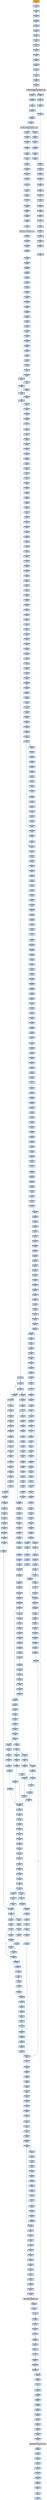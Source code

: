 strict digraph G {
	graph [bgcolor=transparent,
		name=G
	];
	node [color=lightsteelblue,
		fillcolor=lightsteelblue,
		shape=rectangle,
		style=filled
	];
	"0x0049d6cc"	[label="0x0049d6cc
subl"];
	"0x0049d6d2"	[label="0x0049d6d2
leal"];
	"0x0049d6cc" -> "0x0049d6d2"	[color="#000000"];
	"0x0049d80c"	[label="0x0049d80c
ret"];
	"0x0049db98"	[label="0x0049db98
movb"];
	"0x0049d80c" -> "0x0049db98"	[color="#000000"];
	"0x0049db69"	[label="0x0049db69
pushl"];
	"0x0049db6a"	[label="0x0049db6a
movl"];
	"0x0049db69" -> "0x0049db6a"	[color="#000000"];
	"0x0049da82"	[label="0x0049da82
popl"];
	"0x0049da83"	[label="0x0049da83
ret"];
	"0x0049da82" -> "0x0049da83"	[color="#000000"];
	"0x0049d01a"	[label="0x0049d01a
addl"];
	"0x0049d01c"	[label="0x0049d01c
subl"];
	"0x0049d01a" -> "0x0049d01c"	[color="#000000"];
	"0x0049de49"	[label="0x0049de49
movl"];
	"0x0049de4c"	[label="0x0049de4c
movl"];
	"0x0049de49" -> "0x0049de4c"	[color="#000000"];
	"0x0049d108"	[label="0x0049d108
incb"];
	"0x0049d10e"	[label="0x0049d10e
pushl"];
	"0x0049d108" -> "0x0049d10e"	[color="#000000"];
	"0x0049d7f6"	[label="0x0049d7f6
movl"];
	"0x0049d7fb"	[label="0x0049d7fb
subl"];
	"0x0049d7f6" -> "0x0049d7fb"	[color="#000000"];
	"0x0049d7db"	[label="0x0049d7db
movl"];
	"0x0049d7de"	[label="0x0049d7de
movl"];
	"0x0049d7db" -> "0x0049d7de"	[color="#000000"];
	"0x0049de3f"	[label="0x0049de3f
movb"];
	"0x0049de41"	[label="0x0049de41
incl"];
	"0x0049de3f" -> "0x0049de41"	[color="#000000"];
	"0x0049d9fb"	[label="0x0049d9fb
shrl"];
	"0x0049d9fd"	[label="0x0049d9fd
movl"];
	"0x0049d9fb" -> "0x0049d9fd"	[color="#000000"];
	"0x0049deae"	[label="0x0049deae
movb"];
	"0x0049deb2"	[label="0x0049deb2
movl"];
	"0x0049deae" -> "0x0049deb2"	[color="#000000"];
	"0x0049d39a"	[label="0x0049d39a
pushl"];
	"0x0049d39d"	[label="0x0049d39d
pushl"];
	"0x0049d39a" -> "0x0049d39d"	[color="#000000"];
	"0x0049d9c0"	[label="0x0049d9c0
movb"];
	"0x0049d9c2"	[label="0x0049d9c2
incl"];
	"0x0049d9c0" -> "0x0049d9c2"	[color="#000000"];
	"0x0049d966"	[label="0x0049d966
movl"];
	"0x0049d96d"	[label="0x0049d96d
movb"];
	"0x0049d966" -> "0x0049d96d"	[color="#000000"];
	"0x0049d873"	[label="0x0049d873
cmpl"];
	"0x0049d875"	[label="0x0049d875
movl"];
	"0x0049d873" -> "0x0049d875"	[color="#000000"];
	"0x0049d6f0"	[label="0x0049d6f0
call"];
	"0x0049db02"	[label="0x0049db02
movl"];
	"0x0049d6f0" -> "0x0049db02"	[color="#000000"];
	"0x0049db9c"	[label="0x0049db9c
incl"];
	"0x0049db98" -> "0x0049db9c"	[color="#000000"];
	"0x0049deee"	[label="0x0049deee
andl"];
	"0x0049def3"	[label="0x0049def3
shrl"];
	"0x0049deee" -> "0x0049def3"	[color="#000000"];
	"0x0049dccb"	[label="0x0049dccb
jmp"];
	"0x0049dcd4"	[label="0x0049dcd4
movl"];
	"0x0049dccb" -> "0x0049dcd4"	[color="#000000"];
	"0x0049d98f"	[label="0x0049d98f
leal"];
	"0x0049d993"	[label="0x0049d993
incl"];
	"0x0049d98f" -> "0x0049d993"	[color="#000000"];
	"0x0049da96"	[label="0x0049da96
call"];
	"0x0049dcf2"	[label="0x0049dcf2
call"];
	"0x0049da96" -> "0x0049dcf2"	[color="#000000"];
	"0x0049d8ab"	[label="0x0049d8ab
addl"];
	"0x0049d8ad"	[label="0x0049d8ad
cmpl"];
	"0x0049d8ab" -> "0x0049d8ad"	[color="#000000"];
	"0x0049d9db"	[label="0x0049d9db
movl"];
	"0x0049d9de"	[label="0x0049d9de
addl"];
	"0x0049d9db" -> "0x0049d9de"	[color="#000000"];
	"0x0049d022"	[label="0x0049d022
cmpl"];
	"0x0049d029"	[label="0x0049d029
movl"];
	"0x0049d022" -> "0x0049d029"	[color="#000000"];
	"0x0049df03"	[label="0x0049df03
testl"];
	"0x0049df05"	[label="0x0049df05
je"];
	"0x0049df03" -> "0x0049df05"	[color="#000000"];
	"0x0049d974"	[label="0x0049d974
movl"];
	"0x0049d97a"	[label="0x0049d97a
andl"];
	"0x0049d974" -> "0x0049d97a"	[color="#000000"];
	"0x0049d9be"	[label="0x0049d9be
movl"];
	"0x0049d9be" -> "0x0049d9c0"	[color="#000000"];
	"0x0049d970"	[label="0x0049d970
testb"];
	"0x0049d96d" -> "0x0049d970"	[color="#000000"];
	"0x0049d0fb"	[label="0x0049d0fb
pushl"];
	"0x0049d0fc"	[label="0x0049d0fc
call"];
	"0x0049d0fb" -> "0x0049d0fc"	[color="#000000"];
	"0x0049d153"	[label="0x0049d153
popl"];
	"0x0049d154"	[label="0x0049d154
popl"];
	"0x0049d153" -> "0x0049d154"	[color="#000000"];
	"0x0049da19"	[label="0x0049da19
movl"];
	"0x0049da1b"	[label="0x0049da1b
jmp"];
	"0x0049da19" -> "0x0049da1b"	[color="#000000"];
	"0x0049db06"	[label="0x0049db06
movl"];
	"0x0049db08"	[label="0x0049db08
movl"];
	"0x0049db06" -> "0x0049db08"	[color="#000000"];
	"0x0049da47"	[label="0x0049da47
jae"];
	"0x0049da49"	[label="0x0049da49
movl"];
	"0x0049da47" -> "0x0049da49"	[color="#000000",
		label=F];
	"0x0049d872"	[label="0x0049d872
incl"];
	"0x0049d872" -> "0x0049d873"	[color="#000000"];
	"0x0049d1c8"	[label="0x0049d1c8
je"];
	"0x0049d243"	[label="0x0049d243
movl"];
	"0x0049d1c8" -> "0x0049d243"	[color="#000000",
		label=T];
	"0x0049d8fa"	[label="0x0049d8fa
movl"];
	"0x0049d8fe"	[label="0x0049d8fe
movl"];
	"0x0049d8fa" -> "0x0049d8fe"	[color="#000000"];
	"0x0049d9c3"	[label="0x0049d9c3
movb"];
	"0x0049d9c7"	[label="0x0049d9c7
movl"];
	"0x0049d9c3" -> "0x0049d9c7"	[color="#000000"];
	"0x0049dabd"	[label="0x0049dabd
pushl"];
	"0x0049dac2"	[label="0x0049dac2
call"];
	"0x0049dabd" -> "0x0049dac2"	[color="#000000"];
	"0x0049d83f"	[label="0x0049d83f
pushl"];
	"0x0049d840"	[label="0x0049d840
movl"];
	"0x0049d83f" -> "0x0049d840"	[color="#000000"];
	"0x0049d90d"	[label="0x0049d90d
repz"];
	"0x0049d90f"	[label="0x0049d90f
movl"];
	"0x0049d90d" -> "0x0049d90f"	[color="#000000"];
	"0x0049df6c"	[label="0x0049df6c
testb"];
	"0x0049df6e"	[label="0x0049df6e
je"];
	"0x0049df6c" -> "0x0049df6e"	[color="#000000"];
	"0x0049d155"	[label="0x0049d155
jmp"];
	"0x0049d154" -> "0x0049d155"	[color="#000000"];
	"0x0049d8c9"	[label="0x0049d8c9
cmpl"];
	"0x0049d8cc"	[label="0x0049d8cc
movl"];
	"0x0049d8c9" -> "0x0049d8cc"	[color="#000000"];
	"0x0049d093"	[label="0x0049d093
orl"];
	"0x0049d095"	[label="0x0049d095
je"];
	"0x0049d093" -> "0x0049d095"	[color="#000000"];
	"0x0049da36"	[label="0x0049da36
jmp"];
	"0x0049da58"	[label="0x0049da58
movl"];
	"0x0049da36" -> "0x0049da58"	[color="#000000"];
	"0x0049d11f"	[label="0x0049d11f
orl"];
	"0x0049d121"	[label="0x0049d121
je"];
	"0x0049d11f" -> "0x0049d121"	[color="#000000"];
	"0x0049daf1"	[label="0x0049daf1
movl"];
	"0x0049daf7"	[label="0x0049daf7
popl"];
	"0x0049daf1" -> "0x0049daf7"	[color="#000000"];
	"0x0049d7bb"	[label="0x0049d7bb
movb"];
	"0x0049d7bd"	[label="0x0049d7bd
incl"];
	"0x0049d7bb" -> "0x0049d7bd"	[color="#000000"];
	"0x0049def7"	[label="0x0049def7
cmpl"];
	"0x0049defa"	[label="0x0049defa
jae"];
	"0x0049def7" -> "0x0049defa"	[color="#000000"];
	"0x0049d7b1"	[label="0x0049d7b1
jb"];
	"0x0049d7b3"	[label="0x0049d7b3
pushl"];
	"0x0049d7b1" -> "0x0049d7b3"	[color="#000000",
		label=F];
	"0x0049d7e8"	[label="0x0049d7e8
movl"];
	"0x0049d7b1" -> "0x0049d7e8"	[color="#000000",
		label=T];
	"0x0049de95"	[label="0x0049de95
addl"];
	"0x0049de97"	[label="0x0049de97
leal"];
	"0x0049de95" -> "0x0049de97"	[color="#000000"];
	"0x0049d918"	[label="0x0049d918
repz"];
	"0x0049d91a"	[label="0x0049d91a
movl"];
	"0x0049d918" -> "0x0049d91a"	[color="#000000"];
	"0x0049d834"	[label="0x0049d834
subl"];
	"0x0049d83a"	[label="0x0049d83a
pushl"];
	"0x0049d834" -> "0x0049d83a"	[color="#000000"];
	"0x0049de50"	[label="0x0049de50
andl"];
	"0x0049de55"	[label="0x0049de55
addl"];
	"0x0049de50" -> "0x0049de55"	[color="#000000"];
	"0x0049d87e"	[label="0x0049d87e
movl"];
	"0x0049d882"	[label="0x0049d882
movl"];
	"0x0049d87e" -> "0x0049d882"	[color="#000000"];
	"0x0049db12"	[label="0x0049db12
movl"];
	"0x0049db14"	[label="0x0049db14
movl"];
	"0x0049db12" -> "0x0049db14"	[color="#000000"];
	"0x0049d101"	[label="0x0049d101
movb"];
	"0x0049d103"	[label="0x0049d103
cmpb"];
	"0x0049d101" -> "0x0049d103"	[color="#000000"];
	"0x0049da65"	[label="0x0049da65
movl"];
	"0x0049da6a"	[label="0x0049da6a
subl"];
	"0x0049da65" -> "0x0049da6a"	[color="#000000"];
	"0x0049d251"	[label="0x0049d251
je"];
	"0x0049d264"	[label="0x0049d264
movl"];
	"0x0049d251" -> "0x0049d264"	[color="#000000",
		label=T];
	"0x0049d392"	[label="0x0049d392
addl"];
	"0x0049d394"	[label="0x0049d394
pushl"];
	"0x0049d392" -> "0x0049d394"	[color="#000000"];
	"0x0049d17c"	[label="0x0049d17c
pushl"];
	"0x0049d181"	[label="0x0049d181
pushl"];
	"0x0049d17c" -> "0x0049d181"	[color="#000000"];
	"0x0049daa2"	[label="0x0049daa2
popl"];
	"0x0049daa3"	[label="0x0049daa3
movl"];
	"0x0049daa2" -> "0x0049daa3"	[color="#000000"];
	"0x0049ded9"	[label="0x0049ded9
movl"];
	"0x0049dede"	[label="0x0049dede
subl"];
	"0x0049ded9" -> "0x0049dede"	[color="#000000"];
	"0x0049d885"	[label="0x0049d885
movl"];
	"0x0049d888"	[label="0x0049d888
movl"];
	"0x0049d885" -> "0x0049d888"	[color="#000000"];
	"0x0049d26f"	[label="0x0049d26f
addl"];
	"0x0049d271"	[label="0x0049d271
movl"];
	"0x0049d26f" -> "0x0049d271"	[color="#000000"];
	"0x0049dd38"	[label="0x0049dd38
movl"];
	"0x0049dd3a"	[label="0x0049dd3a
incl"];
	"0x0049dd38" -> "0x0049dd3a"	[color="#000000"];
	"0x0049dce8"	[label="0x0049dce8
movb"];
	"0x0049dcea"	[label="0x0049dcea
popl"];
	"0x0049dce8" -> "0x0049dcea"	[color="#000000"];
	"0x0049de58"	[label="0x0049de58
orl"];
	"0x0049de55" -> "0x0049de58"	[color="#000000"];
	"0x0049d0fa"	[label="0x0049d0fa
pushl"];
	"0x0049d0fa" -> "0x0049d0fb"	[color="#000000"];
	"0x0049d9a3"	[label="0x0049d9a3
popl"];
	"0x0049d9a4"	[label="0x0049d9a4
movb"];
	"0x0049d9a3" -> "0x0049d9a4"	[color="#000000"];
	"0x0049d9a6"	[label="0x0049d9a6
popl"];
	"0x0049d9a4" -> "0x0049d9a6"	[color="#000000"];
	"0x0049d169"	[label="0x0049d169
movl"];
	"0x0049d16f"	[label="0x0049d16f
sarl"];
	"0x0049d169" -> "0x0049d16f"	[color="#000000"];
	"0x0049daab"	[label="0x0049daab
shll"];
	"0x0049daad"	[label="0x0049daad
addl"];
	"0x0049daab" -> "0x0049daad"	[color="#000000"];
	"0x0049ded6"	[label="0x0049ded6
movl"];
	"0x0049ded6" -> "0x0049ded9"	[color="#000000"];
	"0x0049db4f"	[label="0x0049db4f
movl"];
	"0x0049db55"	[label="0x0049db55
repz"];
	"0x0049db4f" -> "0x0049db55"	[color="#000000"];
	"0x0049da5a"	[label="0x0049da5a
movl"];
	"0x0049da58" -> "0x0049da5a"	[color="#000000"];
	"0x0049dcbb"	[label="0x0049dcbb
cmpb"];
	"0x0049dcc3"	[label="0x0049dcc3
jne"];
	"0x0049dcbb" -> "0x0049dcc3"	[color="#000000"];
	"0x0049db1e"	[label="0x0049db1e
movl"];
	"0x0049db24"	[label="0x0049db24
movl"];
	"0x0049db1e" -> "0x0049db24"	[color="#000000"];
	"0x0049dabc"	[label="0x0049dabc
pushl"];
	"0x0049dabc" -> "0x0049dabd"	[color="#000000"];
	"0x0049d112"	[label="0x0049d112
movl"];
	"0x0049d114"	[label="0x0049d114
subl"];
	"0x0049d112" -> "0x0049d114"	[color="#000000"];
	"0x0049de3c"	[label="0x0049de3c
shll"];
	"0x0049de3c" -> "0x0049de3f"	[color="#000000"];
	"0x0049d059"	[label="0x0049d059
jne"];
	"0x0049d05b"	[label="0x0049d05b
cmpb"];
	"0x0049d059" -> "0x0049d05b"	[color="#000000",
		label=F];
	"0x0049d907"	[label="0x0049d907
movw"];
	"0x0049d90a"	[label="0x0049d90a
shrl"];
	"0x0049d907" -> "0x0049d90a"	[color="#000000"];
	"0x0049d9b8"	[label="0x0049d9b8
cmpl"];
	"0x0049d9bc"	[label="0x0049d9bc
jb"];
	"0x0049d9b8" -> "0x0049d9bc"	[color="#000000"];
	"0x0049de65"	[label="0x0049de65
jae"];
	"0x0049de67"	[label="0x0049de67
movl"];
	"0x0049de65" -> "0x0049de67"	[color="#000000",
		label=F];
	"0x0049d9e1"	[label="0x0049d9e1
movl"];
	"0x0049d9e4"	[label="0x0049d9e4
movl"];
	"0x0049d9e1" -> "0x0049d9e4"	[color="#000000"];
	"0x0049d10f"	[label="0x0049d10f
pushl"];
	"0x0049d110"	[label="0x0049d110
pushl"];
	"0x0049d10f" -> "0x0049d110"	[color="#000000"];
	"0x0049da31"	[label="0x0049da31
movl"];
	"0x0049da31" -> "0x0049da36"	[color="#000000"];
	"0x0049dca5"	[label="0x0049dca5
jne"];
	"0x0049dcb2"	[label="0x0049dcb2
movb"];
	"0x0049dca5" -> "0x0049dcb2"	[color="#000000",
		label=T];
	"0x0049d9f4"	[label="0x0049d9f4
movl"];
	"0x0049d9f9"	[label="0x0049d9f9
subl"];
	"0x0049d9f4" -> "0x0049d9f9"	[color="#000000"];
	"0x0049df07"	[label="0x0049df07
movl"];
	"0x0049df05" -> "0x0049df07"	[color="#000000",
		label=F];
	"0x0049df37"	[label="0x0049df37
movl"];
	"0x0049df05" -> "0x0049df37"	[color="#000000",
		label=T];
	"0x0049d0a7"	[label="0x0049d0a7
cmpl"];
	"0x0049d0aa"	[label="0x0049d0aa
je"];
	"0x0049d0a7" -> "0x0049d0aa"	[color="#000000"];
	"0x0049d9ec"	[label="0x0049d9ec
jae"];
	"0x0049d9ee"	[label="0x0049d9ee
movl"];
	"0x0049d9ec" -> "0x0049d9ee"	[color="#000000",
		label=F];
	"0x0049defc"	[label="0x0049defc
movl"];
	"0x0049defc" -> "0x0049df03"	[color="#000000"];
	"0x0049da62"	[label="0x0049da62
movl"];
	"0x0049da62" -> "0x0049da65"	[color="#000000"];
	"0x0049defa" -> "0x0049defc"	[color="#000000",
		label=F];
	"0x0049df16"	[label="0x0049df16
movl"];
	"0x0049defa" -> "0x0049df16"	[color="#000000",
		label=T];
	"0x0049d7d9"	[label="0x0049d7d9
addl"];
	"0x0049d7d9" -> "0x0049d7db"	[color="#000000"];
	"0x0049db2a"	[label="0x0049db2a
movl"];
	"0x0049db30"	[label="0x0049db30
xorl"];
	"0x0049db2a" -> "0x0049db30"	[color="#000000"];
	"0x0049da87"	[label="0x0049da87
movl"];
	"0x0049da89"	[label="0x0049da89
xorl"];
	"0x0049da87" -> "0x0049da89"	[color="#000000"];
	"0x0049d055"	[label="0x0049d055
stosl"];
	"0x0049d056"	[label="0x0049d056
movb"];
	"0x0049d055" -> "0x0049d056"	[color="#000000"];
	"0x0049d823"	[label="0x0049d823
leal"];
	"0x0049d826"	[label="0x0049d826
movl"];
	"0x0049d823" -> "0x0049d826"	[color="#000000"];
	"0x0049db37"	[label="0x0049db37
movl"];
	"0x0049db3d"	[label="0x0049db3d
movl"];
	"0x0049db37" -> "0x0049db3d"	[color="#000000"];
	"0x0049d99d"	[label="0x0049d99d
cmpl"];
	"0x0049d99f"	[label="0x0049d99f
jb"];
	"0x0049d99d" -> "0x0049d99f"	[color="#000000"];
	"0x0049db49"	[label="0x0049db49
movl"];
	"0x0049db49" -> "0x0049db4f"	[color="#000000"];
	"0x0049dbac"	[label="0x0049dbac
pushl"];
	"0x0049dbad"	[label="0x0049dbad
movl"];
	"0x0049dbac" -> "0x0049dbad"	[color="#000000"];
	"0x0049d6d6"	[label="0x0049d6d6
pushl"];
	"0x0049d6d7"	[label="0x0049d6d7
call"];
	"0x0049d6d6" -> "0x0049d6d7"	[color="#000000"];
	"0x0049d926"	[label="0x0049d926
addl"];
	"0x0049d929"	[label="0x0049d929
incl"];
	"0x0049d926" -> "0x0049d929"	[color="#000000"];
	"0x0049dccd"	[label="0x0049dccd
movb"];
	"0x0049dccd" -> "0x0049dcd4"	[color="#000000"];
	"0x0049d7be"	[label="0x0049d7be
movb"];
	"0x0049d7c2"	[label="0x0049d7c2
movl"];
	"0x0049d7be" -> "0x0049d7c2"	[color="#000000"];
	"0x0049db0d"	[label="0x0049db0d
movl"];
	"0x0049db0f"	[label="0x0049db0f
leal"];
	"0x0049db0d" -> "0x0049db0f"	[color="#000000"];
	"0x0049d17b"	[label="0x0049d17b
popl"];
	"0x0049d17b" -> "0x0049d17c"	[color="#000000"];
	"0x0049d726"	[label="0x0049d726
movl"];
	"0x0049d729"	[label="0x0049d729
addl"];
	"0x0049d726" -> "0x0049d729"	[color="#000000"];
	"0x0049de88"	[label="0x0049de88
shrl"];
	"0x0049de8a"	[label="0x0049de8a
leal"];
	"0x0049de88" -> "0x0049de8a"	[color="#000000"];
	"0x0049d877"	[label="0x0049d877
jb"];
	"0x0049d875" -> "0x0049d877"	[color="#000000"];
	"0x0049db63"	[label="0x0049db63
subl"];
	"0x0049db63" -> "0x0049db69"	[color="#000000"];
	"0x0049de18"	[label="0x0049de18
movb"];
	"0x0049de1f"	[label="0x0049de1f
popl"];
	"0x0049de18" -> "0x0049de1f"	[color="#000000"];
	"0x0049da2f"	[label="0x0049da2f
jae"];
	"0x0049da2f" -> "0x0049da31"	[color="#000000",
		label=F];
	"0x0049da38"	[label="0x0049da38
cmpl"];
	"0x0049da2f" -> "0x0049da38"	[color="#000000",
		label=T];
	"0x0049d83b"	[label="0x0049d83b
pushl"];
	"0x0049d83a" -> "0x0049d83b"	[color="#000000"];
	"0x0049df5b"	[label="0x0049df5b
addl"];
	"0x0049df5d"	[label="0x0049df5d
movl"];
	"0x0049df5b" -> "0x0049df5d"	[color="#000000"];
	"0x0049da85"	[label="0x0049da85
pushl"];
	"0x0049da86"	[label="0x0049da86
pushl"];
	"0x0049da85" -> "0x0049da86"	[color="#000000"];
	"0x0049df63"	[label="0x0049df63
jmp"];
	"0x0049df70"	[label="0x0049df70
cmpl"];
	"0x0049df63" -> "0x0049df70"	[color="#000000"];
	"0x0049d855"	[label="0x0049d855
movl"];
	"0x0049d85c"	[label="0x0049d85c
cmpl"];
	"0x0049d855" -> "0x0049d85c"	[color="#000000"];
	"0x0049dafe"	[label="0x0049dafe
popl"];
	"0x0049daff"	[label="0x0049daff
ret"];
	"0x0049dafe" -> "0x0049daff"	[color="#000000"];
	"0x0049d7d6"	[label="0x0049d7d6
movl"];
	"0x0049d7d6" -> "0x0049d7d9"	[color="#000000"];
	"0x0049d84d"	[label="0x0049d84d
leal"];
	"0x0049d851"	[label="0x0049d851
xorl"];
	"0x0049d84d" -> "0x0049d851"	[color="#000000"];
	"0x0049d0be"	[label="0x0049d0be
call"];
	VIRTUALALLOC_KERNEL32_DLL	[color=lightgrey,
		fillcolor=lightgrey,
		label="VIRTUALALLOC_KERNEL32_DLL
VIRTUALALLOC-KERNEL32-DLL"];
	"0x0049d0be" -> VIRTUALALLOC_KERNEL32_DLL	[color="#000000"];
	"0x0049deab"	[label="0x0049deab
movb"];
	"0x0049dead"	[label="0x0049dead
incl"];
	"0x0049deab" -> "0x0049dead"	[color="#000000"];
	"0x0049d853"	[label="0x0049d853
repz"];
	"0x0049d851" -> "0x0049d853"	[color="#000000"];
	"0x0049d249"	[label="0x0049d249
movl"];
	"0x0049d243" -> "0x0049d249"	[color="#000000"];
	"0x0049df4b"	[label="0x0049df4b
incl"];
	"0x0049df4c"	[label="0x0049df4c
movb"];
	"0x0049df4b" -> "0x0049df4c"	[color="#000000"];
	"0x0049df0d"	[label="0x0049df0d
movl"];
	"0x0049df07" -> "0x0049df0d"	[color="#000000"];
	"0x0049df39"	[label="0x0049df39
movl"];
	"0x0049df37" -> "0x0049df39"	[color="#000000"];
	"0x0049d862"	[label="0x0049d862
jbe"];
	"0x0049d864"	[label="0x0049d864
xorl"];
	"0x0049d862" -> "0x0049d864"	[color="#000000",
		label=F];
	"0x0049d7f2"	[label="0x0049d7f2
subl"];
	"0x0049d7f4"	[label="0x0049d7f4
shrl"];
	"0x0049d7f2" -> "0x0049d7f4"	[color="#000000"];
	"0x0049df55"	[label="0x0049df55
jb"];
	"0x0049df57"	[label="0x0049df57
movl"];
	"0x0049df55" -> "0x0049df57"	[color="#000000",
		label=F];
	"0x0049db02" -> "0x0049db06"	[color="#000000"];
	"0x0049df86"	[label="0x0049df86
addl"];
	"0x0049df89"	[label="0x0049df89
ret"];
	"0x0049df86" -> "0x0049df89"	[color="#000000"];
	"0x0049d03b"	[label="0x0049d03b
pushl"];
	"0x0049d03c"	[label="0x0049d03c
call"];
	"0x0049d03b" -> "0x0049d03c"	[color="#000000"];
	"0x0049df83"	[label="0x0049df83
movb"];
	"0x0049df85"	[label="0x0049df85
popl"];
	"0x0049df83" -> "0x0049df85"	[color="#000000"];
	"0x0049da75"	[label="0x0049da75
addl"];
	"0x0049da77"	[label="0x0049da77
movl"];
	"0x0049da75" -> "0x0049da77"	[color="#000000"];
	"0x0049d2aa"	[label="0x0049d2aa
testl"];
	"0x0049d2ac"	[label="0x0049d2ac
jne"];
	"0x0049d2aa" -> "0x0049d2ac"	[color="#000000"];
	"0x0049d972"	[label="0x0049d972
je"];
	"0x0049d970" -> "0x0049d972"	[color="#000000"];
	"0x0049de36"	[label="0x0049de36
movl"];
	"0x0049de39"	[label="0x0049de39
movl"];
	"0x0049de36" -> "0x0049de39"	[color="#000000"];
	"0x0049ded3"	[label="0x0049ded3
movl"];
	"0x0049ded3" -> "0x0049ded6"	[color="#000000"];
	"0x0049da4e"	[label="0x0049da4e
jmp"];
	"0x0049da49" -> "0x0049da4e"	[color="#000000"];
	"0x0049de9a"	[label="0x0049de9a
jmp"];
	"0x0049de97" -> "0x0049de9a"	[color="#000000"];
	"0x0049dea2"	[label="0x0049dea2
movl"];
	"0x0049dea5"	[label="0x0049dea5
movl"];
	"0x0049dea2" -> "0x0049dea5"	[color="#000000"];
	"0x0049d7b4"	[label="0x0049d7b4
movl"];
	"0x0049d7b3" -> "0x0049d7b4"	[color="#000000"];
	"0x0049de34"	[label="0x0049de34
jb"];
	"0x0049de34" -> "0x0049de36"	[color="#000000",
		label=F];
	"0x0049de34" -> "0x0049de67"	[color="#000000",
		label=T];
	"0x0049d1c6"	[label="0x0049d1c6
subl"];
	"0x0049d1c6" -> "0x0049d1c8"	[color="#000000"];
	"0x0049d01c" -> "0x0049d022"	[color="#000000"];
	"0x0049df4e"	[label="0x0049df4e
movb"];
	"0x0049df51"	[label="0x0049df51
movl"];
	"0x0049df4e" -> "0x0049df51"	[color="#000000"];
	"0x0049db74"	[label="0x0049db74
movl"];
	"0x0049db76"	[label="0x0049db76
call"];
	"0x0049db74" -> "0x0049db76"	[color="#000000"];
	"0x0049d7c4"	[label="0x0049d7c4
movl"];
	"0x0049d7c7"	[label="0x0049d7c7
movl"];
	"0x0049d7c4" -> "0x0049d7c7"	[color="#000000"];
	"0x0049d0b0"	[label="0x0049d0b0
pushl"];
	"0x0049d0b2"	[label="0x0049d0b2
pushl"];
	"0x0049d0b0" -> "0x0049d0b2"	[color="#000000"];
	"0x0049deb5"	[label="0x0049deb5
movl"];
	"0x0049deb2" -> "0x0049deb5"	[color="#000000"];
	"0x0049d24f"	[label="0x0049d24f
orl"];
	"0x0049d24f" -> "0x0049d251"	[color="#000000"];
	"0x0049d062"	[label="0x0049d062
jmp"];
	"0x0049d08d"	[label="0x0049d08d
movl"];
	"0x0049d062" -> "0x0049d08d"	[color="#000000"];
	"0x0049dece"	[label="0x0049dece
movl"];
	"0x0049ded1"	[label="0x0049ded1
jae"];
	"0x0049dece" -> "0x0049ded1"	[color="#000000"];
	"0x0049d035"	[label="0x0049d035
leal"];
	"0x0049d035" -> "0x0049d03b"	[color="#000000"];
	"0x0049d163"	[label="0x0049d163
addl"];
	"0x0049d163" -> "0x0049d169"	[color="#000000"];
	"0x0049da5d"	[label="0x0049da5d
addl"];
	"0x0049da5a" -> "0x0049da5d"	[color="#000000"];
	"0x0049de22"	[label="0x0049de22
movl"];
	"0x0049de24"	[label="0x0049de24
je"];
	"0x0049de22" -> "0x0049de24"	[color="#000000"];
	"0x0049d276"	[label="0x0049d276
je"];
	"0x0049d389"	[label="0x0049d389
movl"];
	"0x0049d276" -> "0x0049d389"	[color="#000000",
		label=T];
	"0x0049dee0"	[label="0x0049dee0
addl"];
	"0x0049dede" -> "0x0049dee0"	[color="#000000"];
	"0x0049d7a4"	[label="0x0049d7a4
pushl"];
	"0x0049db76" -> "0x0049d7a4"	[color="#000000"];
	"0x0049d8d3"	[label="0x0049d8d3
jl"];
	"0x0049d8d5"	[label="0x0049d8d5
movl"];
	"0x0049d8d3" -> "0x0049d8d5"	[color="#000000",
		label=F];
	"0x0049d922"	[label="0x0049d922
movl"];
	"0x0049d8d3" -> "0x0049d922"	[color="#000000",
		label=T];
	"0x0049db6c"	[label="0x0049db6c
pushl"];
	"0x0049db6a" -> "0x0049db6c"	[color="#000000"];
	"0x0049d9c2" -> "0x0049d9c3"	[color="#000000"];
	"0x0049d6eb"	[label="0x0049d6eb
pushl"];
	"0x0049d6ec"	[label="0x0049d6ec
leal"];
	"0x0049d6eb" -> "0x0049d6ec"	[color="#000000"];
	"0x0049da2c"	[label="0x0049da2c
cmpl"];
	"0x0049da2c" -> "0x0049da2f"	[color="#000000"];
	"0x0049d2f0"	[label="0x0049d2f0
popl"];
	"0x0049d2f1"	[label="0x0049d2f1
jne"];
	"0x0049d2f0" -> "0x0049d2f1"	[color="#000000"];
	"0x0049d2b1"	[label="0x0049d2b1
addl"];
	"0x0049d2b3"	[label="0x0049d2b3
addl"];
	"0x0049d2b1" -> "0x0049d2b3"	[color="#000000"];
	"0x0049d298"	[label="0x0049d298
movl"];
	"0x0049d2a2"	[label="0x0049d2a2
movl"];
	"0x0049d298" -> "0x0049d2a2"	[color="#000000"];
	"0x0049d117"	[label="0x0049d117
movl"];
	"0x0049d11d"	[label="0x0049d11d
xorl"];
	"0x0049d117" -> "0x0049d11d"	[color="#000000"];
	"0x0049d2b9"	[label="0x0049d2b9
movl"];
	"0x0049d2b3" -> "0x0049d2b9"	[color="#000000"];
	"0x0049db0f" -> "0x0049db12"	[color="#000000"];
	"0x0049d9b3"	[label="0x0049d9b3
movl"];
	"0x0049d9b5"	[label="0x0049d9b5
pushl"];
	"0x0049d9b3" -> "0x0049d9b5"	[color="#000000"];
	"0x0049d71a"	[label="0x0049d71a
jne"];
	"0x0049d71a" -> "0x0049d726"	[color="#000000",
		label=T];
	"0x0049dd32"	[label="0x0049dd32
jae"];
	"0x0049dd34"	[label="0x0049dd34
movl"];
	"0x0049dd32" -> "0x0049dd34"	[color="#000000",
		label=F];
	"0x0049da6f"	[label="0x0049da6f
shrl"];
	"0x0049da71"	[label="0x0049da71
movl"];
	"0x0049da6f" -> "0x0049da71"	[color="#000000"];
	"0x0049d7ae"	[label="0x0049d7ae
cmpl"];
	"0x0049d7ae" -> "0x0049d7b1"	[color="#000000"];
	"0x0049d1ae"	[label="0x0049d1ae
orl"];
	"0x0049d1b0"	[label="0x0049d1b0
je"];
	"0x0049d1ae" -> "0x0049d1b0"	[color="#000000"];
	"0x0049dbc7"	[label="0x0049dbc7
call"];
	"0x0049d9b0"	[label="0x0049d9b0
pushl"];
	"0x0049dbc7" -> "0x0049d9b0"	[color="#000000"];
	"0x0049d9b2"	[label="0x0049d9b2
pushl"];
	"0x0049d9b2" -> "0x0049d9b3"	[color="#000000"];
	"0x0049d008"	[label="0x0049d008
jmp"];
	"0x0049d00e"	[label="0x0049d00e
call"];
	"0x0049d008" -> "0x0049d00e"	[color="#000000"];
	"0x0049d962"	[label="0x0049d962
testl"];
	"0x0049d964"	[label="0x0049d964
jbe"];
	"0x0049d962" -> "0x0049d964"	[color="#000000"];
	"0x0049d0e2"	[label="0x0049d0e2
movl"];
	"0x0049d0e8"	[label="0x0049d0e8
pushl"];
	"0x0049d0e2" -> "0x0049d0e8"	[color="#000000"];
	"0x0049de78"	[label="0x0049de78
movl"];
	"0x0049de7d"	[label="0x0049de7d
movl"];
	"0x0049de78" -> "0x0049de7d"	[color="#000000"];
	"0x0049d00a"	[label="0x0049d00a
popl"];
	"0x0049d00b"	[label="0x0049d00b
incl"];
	"0x0049d00a" -> "0x0049d00b"	[color="#000000"];
	"0x0049d9e6"	[label="0x0049d9e6
movl"];
	"0x0049d9e4" -> "0x0049d9e6"	[color="#000000"];
	"0x0049d85e"	[label="0x0049d85e
movl"];
	"0x0049d85c" -> "0x0049d85e"	[color="#000000"];
	"0x0049d05d"	[label="0x0049d05d
jne"];
	"0x0049d05b" -> "0x0049d05d"	[color="#000000"];
	"0x0049de6a"	[label="0x0049de6a
movl"];
	"0x0049de67" -> "0x0049de6a"	[color="#000000"];
	"0x0049d866"	[label="0x0049d866
movb"];
	"0x0049d869"	[label="0x0049d869
movl"];
	"0x0049d866" -> "0x0049d869"	[color="#000000"];
	"0x0049dbc5"	[label="0x0049dbc5
movl"];
	"0x0049dbc5" -> "0x0049dbc7"	[color="#000000"];
	"0x0049dcf1"	[label="0x0049dcf1
ret"];
	"0x0049dcf1" -> "0x0049df6c"	[color="#000000"];
	"0x0049d804"	[label="0x0049d804
addl"];
	"0x0049d806"	[label="0x0049d806
popl"];
	"0x0049d804" -> "0x0049d806"	[color="#000000"];
	"0x0049d83c"	[label="0x0049d83c
pushl"];
	"0x0049d83b" -> "0x0049d83c"	[color="#000000"];
	"0x0049d91e"	[label="0x0049d91e
movl"];
	"0x0049d91e" -> "0x0049d922"	[color="#000000"];
	"0x0049dcde"	[label="0x0049dcde
movl"];
	"0x0049dce3"	[label="0x0049dce3
repz"];
	"0x0049dcde" -> "0x0049dce3"	[color="#000000"];
	"0x0049d37b"	[label="0x0049d37b
addl"];
	"0x0049d37e"	[label="0x0049d37e
movl"];
	"0x0049d37b" -> "0x0049d37e"	[color="#000000"];
	"0x0049dead" -> "0x0049deae"	[color="#000000"];
	"0x0049de29"	[label="0x0049de29
jb"];
	"0x0049de2b"	[label="0x0049de2b
movl"];
	"0x0049de29" -> "0x0049de2b"	[color="#000000",
		label=F];
	"0x0049de9c"	[label="0x0049de9c
cmpl"];
	"0x0049de29" -> "0x0049de9c"	[color="#000000",
		label=T];
	"0x0049d2a8"	[label="0x0049d2a8
movl"];
	"0x0049d2a2" -> "0x0049d2a8"	[color="#000000"];
	"0x0049d2ac" -> "0x0049d2b1"	[color="#000000",
		label=T];
	"0x0049d39e"	[label="0x0049d39e
call"];
	"0x0049d39d" -> "0x0049d39e"	[color="#000000"];
	"0x0049d807"	[label="0x0049d807
movl"];
	"0x0049d80a"	[label="0x0049d80a
popl"];
	"0x0049d807" -> "0x0049d80a"	[color="#000000"];
	"0x0049de80"	[label="0x0049de80
subl"];
	"0x0049de82"	[label="0x0049de82
andl"];
	"0x0049de80" -> "0x0049de82"	[color="#000000"];
	"0x0049da95"	[label="0x0049da95
pushl"];
	"0x0049da95" -> "0x0049da96"	[color="#000000"];
	"0x0049de90"	[label="0x0049de90
call"];
	"0x0049de90" -> "0x0049d9b0"	[color="#000000"];
	"0x0049db9d"	[label="0x0049db9d
cmpl"];
	"0x0049dba0"	[label="0x0049dba0
jb"];
	"0x0049db9d" -> "0x0049dba0"	[color="#000000"];
	"0x0049d111"	[label="0x0049d111
pushl"];
	"0x0049d111" -> "0x0049d112"	[color="#000000"];
	"0x0049d8b3"	[label="0x0049d8b3
movl"];
	"0x0049d8ad" -> "0x0049d8b3"	[color="#000000"];
	"0x0049d1ba"	[label="0x0049d1ba
movl"];
	"0x0049d1c0"	[label="0x0049d1c0
movl"];
	"0x0049d1ba" -> "0x0049d1c0"	[color="#000000"];
	"0x0049d106"	[label="0x0049d106
jne"];
	"0x0049d103" -> "0x0049d106"	[color="#000000"];
	"0x0049df74"	[label="0x0049df74
jb"];
	"0x0049df7a"	[label="0x0049df7a
movl"];
	"0x0049df74" -> "0x0049df7a"	[color="#000000",
		label=F];
	"0x0049d9b1"	[label="0x0049d9b1
pushl"];
	"0x0049d9b1" -> "0x0049d9b2"	[color="#000000"];
	GETMODULEHANDLEA_KERNEL32_DLL	[color=lightgrey,
		fillcolor=lightgrey,
		label="GETMODULEHANDLEA_KERNEL32_DLL
GETMODULEHANDLEA-KERNEL32-DLL"];
	"0x0049d03c" -> GETMODULEHANDLEA_KERNEL32_DLL	[color="#000000"];
	"0x0049d8e6"	[label="0x0049d8e6
shrl"];
	"0x0049d8e9"	[label="0x0049d8e9
movl"];
	"0x0049d8e6" -> "0x0049d8e9"	[color="#000000"];
	"0x0049d40d"	[label="0x0049d40d
orl"];
	"0x0049d40f"	[label="0x0049d40f
movl"];
	"0x0049d40d" -> "0x0049d40f"	[color="#000000"];
	"0x0049d9a7"	[label="0x0049d9a7
addl"];
	"0x0049d9ad"	[label="0x0049d9ad
ret"];
	"0x0049d9a7" -> "0x0049d9ad"	[color="#000000"];
	"0x0049d0eb"	[label="0x0049d0eb
addl"];
	"0x0049d0f1"	[label="0x0049d0f1
pushl"];
	"0x0049d0eb" -> "0x0049d0f1"	[color="#000000"];
	"0x0049d8f0"	[label="0x0049d8f0
subl"];
	"0x0049d8f2"	[label="0x0049d8f2
addl"];
	"0x0049d8f0" -> "0x0049d8f2"	[color="#000000"];
	"0x0049d7b9"	[label="0x0049d7b9
movl"];
	"0x0049d7b9" -> "0x0049d7bb"	[color="#000000"];
	"0x0049d8f8"	[label="0x0049d8f8
movb"];
	"0x0049d8f8" -> "0x0049d8fa"	[color="#000000"];
	"0x0049d988"	[label="0x0049d988
movb"];
	"0x0049d98b"	[label="0x0049d98b
movl"];
	"0x0049d988" -> "0x0049d98b"	[color="#000000"];
	"0x0049db6e"	[label="0x0049db6e
leal"];
	"0x0049db71"	[label="0x0049db71
pushl"];
	"0x0049db6e" -> "0x0049db71"	[color="#000000"];
	"0x0049db72"	[label="0x0049db72
pushl"];
	"0x0049db72" -> "0x0049db74"	[color="#000000"];
	"0x0049d911"	[label="0x0049d911
movl"];
	"0x0049d915"	[label="0x0049d915
andl"];
	"0x0049d911" -> "0x0049d915"	[color="#000000"];
	"0x0049da16"	[label="0x0049da16
movb"];
	"0x0049da16" -> "0x0049da19"	[color="#000000"];
	"0x0049d8a9"	[label="0x0049d8a9
shll"];
	"0x0049d8a9" -> "0x0049d8ab"	[color="#000000"];
	"0x0049da8d"	[label="0x0049da8d
leal"];
	"0x0049da93"	[label="0x0049da93
movl"];
	"0x0049da8d" -> "0x0049da93"	[color="#000000"];
	"0x0049d04a"	[label="0x0049d04a
leal"];
	"0x0049d04d"	[label="0x0049d04d
pushl"];
	"0x0049d04a" -> "0x0049d04d"	[color="#000000"];
	"0x0049da05"	[label="0x0049da05
cmpl"];
	"0x0049da07"	[label="0x0049da07
jae"];
	"0x0049da05" -> "0x0049da07"	[color="#000000"];
	"0x0049dea8"	[label="0x0049dea8
shll"];
	"0x0049dea5" -> "0x0049dea8"	[color="#000000"];
	"0x0049de76"	[label="0x0049de76
shrl"];
	"0x0049de76" -> "0x0049de78"	[color="#000000"];
	"0x0049d174"	[label="0x0049d174
movl"];
	"0x0049d176"	[label="0x0049d176
andl"];
	"0x0049d174" -> "0x0049d176"	[color="#000000"];
	"0x0049d8eb"	[label="0x0049d8eb
andl"];
	"0x0049d8e9" -> "0x0049d8eb"	[color="#000000"];
	"0x0049df45"	[label="0x0049df45
jae"];
	"0x0049df47"	[label="0x0049df47
movl"];
	"0x0049df45" -> "0x0049df47"	[color="#000000",
		label=F];
	"0x0049deb8"	[label="0x0049deb8
movl"];
	"0x0049debc"	[label="0x0049debc
andl"];
	"0x0049deb8" -> "0x0049debc"	[color="#000000"];
	"0x0049de2e"	[label="0x0049de2e
leal"];
	"0x0049de2b" -> "0x0049de2e"	[color="#000000"];
	"0x0049de4c" -> "0x0049de50"	[color="#000000"];
	"0x0049d9d3"	[label="0x0049d9d3
andl"];
	"0x0049d9d9"	[label="0x0049d9d9
orl"];
	"0x0049d9d3" -> "0x0049d9d9"	[color="#000000"];
	"0x0049d287"	[label="0x0049d287
testl"];
	"0x0049d289"	[label="0x0049d289
jne"];
	"0x0049d287" -> "0x0049d289"	[color="#000000"];
	"0x0049d2be"	[label="0x0049d2be
addl"];
	"0x0049d2c0"	[label="0x0049d2c0
addl"];
	"0x0049d2be" -> "0x0049d2c0"	[color="#000000"];
	"0x0049d02f"	[label="0x0049d02f
jne"];
	"0x0049d02f" -> "0x0049d035"	[color="#000000",
		label=F];
	"0x0049de82" -> "0x0049de88"	[color="#000000"];
	"0x0049de6d"	[label="0x0049de6d
movl"];
	"0x0049de6a" -> "0x0049de6d"	[color="#000000"];
	"0x0049dbc3"	[label="0x0049dbc3
xorl"];
	"0x0049dbc3" -> "0x0049dbc5"	[color="#000000"];
	"0x0049da3d"	[label="0x0049da3d
movl"];
	"0x0049da42"	[label="0x0049da42
jmp"];
	"0x0049da3d" -> "0x0049da42"	[color="#000000"];
	"0x0049dee4"	[label="0x0049dee4
movl"];
	"0x0049dee9"	[label="0x0049dee9
movl"];
	"0x0049dee4" -> "0x0049dee9"	[color="#000000"];
	"0x0049df2b"	[label="0x0049df2b
movl"];
	"0x0049df31"	[label="0x0049df31
movl"];
	"0x0049df2b" -> "0x0049df31"	[color="#000000"];
	"0x0049dd36"	[label="0x0049dd36
movb"];
	"0x0049dd34" -> "0x0049dd36"	[color="#000000"];
	"0x0049db24" -> "0x0049db2a"	[color="#000000"];
	"0x0049db43"	[label="0x0049db43
movl"];
	"0x0049db43" -> "0x0049db49"	[color="#000000"];
	"0x0049d0b7"	[label="0x0049d0b7
pushl"];
	"0x0049d0b2" -> "0x0049d0b7"	[color="#000000"];
	"0x0049d384"	[label="0x0049d384
jmp"];
	"0x0049d384" -> "0x0049d271"	[color="#000000"];
	"0x0049dcda"	[label="0x0049dcda
leal"];
	"0x0049dcd4" -> "0x0049dcda"	[color="#000000"];
	"0x0049d00c"	[label="0x0049d00c
pushl"];
	"0x0049d00d"	[label="0x0049d00d
ret"];
	"0x0049d00c" -> "0x0049d00d"	[color="#000000"];
	"0x0049da11"	[label="0x0049da11
shrl"];
	"0x0049da14"	[label="0x0049da14
xorl"];
	"0x0049da11" -> "0x0049da14"	[color="#000000"];
	"0x0049d7eb"	[label="0x0049d7eb
movl"];
	"0x0049d7e8" -> "0x0049d7eb"	[color="#000000"];
	"0x0049dd3b"	[label="0x0049dd3b
incl"];
	"0x0049dd3c"	[label="0x0049dd3c
movl"];
	"0x0049dd3b" -> "0x0049dd3c"	[color="#000000"];
	"0x0049d7a7"	[label="0x0049d7a7
pushl"];
	"0x0049d7a8"	[label="0x0049d7a8
movl"];
	"0x0049d7a7" -> "0x0049d7a8"	[color="#000000"];
	"0x0049db3d" -> "0x0049db43"	[color="#000000"];
	"0x0049d058"	[label="0x0049d058
scasb"];
	"0x0049d058" -> "0x0049d059"	[color="#000000"];
	"0x0049da5f"	[label="0x0049da5f
movl"];
	"0x0049da5d" -> "0x0049da5f"	[color="#000000"];
	"0x0049d86d"	[label="0x0049d86d
leal"];
	"0x0049d869" -> "0x0049d86d"	[color="#000000"];
	"0x0049d2c6"	[label="0x0049d2c6
testl"];
	"0x0049d2c0" -> "0x0049d2c6"	[color="#000000"];
	"0x0049d40c"	[label="0x0049d40c
popl"];
	"0x0049d40c" -> "0x0049d40d"	[color="#000000"];
	"0x0049d05f"	[label="0x0049d05f
leal"];
	"0x0049d05d" -> "0x0049d05f"	[color="#000000",
		label=F];
	"0x0049d72f"	[label="0x0049d72f
ret"];
	"0x0049d729" -> "0x0049d72f"	[color="#000000"];
	"0x0049da93" -> "0x0049da95"	[color="#000000"];
	"0x0049dce5"	[label="0x0049dce5
popl"];
	"0x0049dce6"	[label="0x0049dce6
popl"];
	"0x0049dce5" -> "0x0049dce6"	[color="#000000"];
	"0x0049dcff"	[label="0x0049dcff
ret"];
	"0x0049dcff" -> "0x0049de18"	[color="#000000"];
	"0x0049da9b"	[label="0x0049da9b
movb"];
	"0x0049dcff" -> "0x0049da9b"	[color="#000000"];
	"0x0049dba2"	[label="0x0049dba2
leal"];
	"0x0049dba8"	[label="0x0049dba8
leal"];
	"0x0049dba2" -> "0x0049dba8"	[color="#000000"];
	"0x0049da0f"	[label="0x0049da0f
movl"];
	"0x0049da0f" -> "0x0049da11"	[color="#000000"];
	"0x0049d85e" -> "0x0049d862"	[color="#000000"];
	"0x0049d8c7"	[label="0x0049d8c7
addl"];
	"0x0049d8c7" -> "0x0049d8c9"	[color="#000000"];
	"0x0049df80"	[label="0x0049df80
popl"];
	"0x0049df81"	[label="0x0049df81
popl"];
	"0x0049df80" -> "0x0049df81"	[color="#000000"];
	"0x0049d879"	[label="0x0049d879
movl"];
	"0x0049d877" -> "0x0049d879"	[color="#000000",
		label=F];
	"0x0049d183"	[label="0x0049d183
pushl"];
	"0x0049d189"	[label="0x0049d189
call"];
	"0x0049d183" -> "0x0049d189"	[color="#000000"];
	"0x0049d72f" -> "0x0049d101"	[color="#000000"];
	"0x0049df31" -> "0x0049df37"	[color="#000000"];
	"0x0049db0c"	[label="0x0049db0c
pushl"];
	"0x0049db08" -> "0x0049db0c"	[color="#000000"];
	"0x0049d95a"	[label="0x0049d95a
movl"];
	"0x0049d960"	[label="0x0049d960
xorl"];
	"0x0049d95a" -> "0x0049d960"	[color="#000000"];
	"0x0049d90f" -> "0x0049d911"	[color="#000000"];
	"0x0049df3d"	[label="0x0049df3d
incl"];
	"0x0049df3e"	[label="0x0049df3e
leal"];
	"0x0049df3d" -> "0x0049df3e"	[color="#000000"];
	"0x0049d817"	[label="0x0049d817
movl"];
	"0x0049d81d"	[label="0x0049d81d
movl"];
	"0x0049d817" -> "0x0049d81d"	[color="#000000"];
	"0x0049df82"	[label="0x0049df82
popl"];
	"0x0049df81" -> "0x0049df82"	[color="#000000"];
	"0x0049dab3"	[label="0x0049dab3
jb"];
	"0x0049dab5"	[label="0x0049dab5
movl"];
	"0x0049dab3" -> "0x0049dab5"	[color="#000000",
		label=F];
	"0x0049d964" -> "0x0049d966"	[color="#000000",
		label=F];
	"0x0049d6c8"	[label="0x0049d6c8
movl"];
	"0x0049d6c8" -> "0x0049d6cc"	[color="#000000"];
	"0x0049d0bc"	[label="0x0049d0bc
pushl"];
	"0x0049d0bc" -> "0x0049d0be"	[color="#000000"];
	"0x0049da09"	[label="0x0049da09
movl"];
	"0x0049da09" -> "0x0049da0f"	[color="#000000"];
	"0x0049d396"	[label="0x0049d396
pushl"];
	"0x0049d397"	[label="0x0049d397
pushl"];
	"0x0049d396" -> "0x0049d397"	[color="#000000"];
	"0x0049d813"	[label="0x0049d813
movl"];
	"0x0049d813" -> "0x0049d817"	[color="#000000"];
	"0x0049d8eb" -> "0x0049d8f0"	[color="#000000"];
	"0x0049d274"	[label="0x0049d274
testl"];
	"0x0049d271" -> "0x0049d274"	[color="#000000"];
	"0x0049d943"	[label="0x0049d943
cmpl"];
	"0x0049d949"	[label="0x0049d949
je"];
	"0x0049d943" -> "0x0049d949"	[color="#000000"];
	"0x0049de26"	[label="0x0049de26
cmpl"];
	"0x0049de26" -> "0x0049de29"	[color="#000000"];
	"0x0049d81d" -> "0x0049d823"	[color="#000000"];
	"0x0049d99c"	[label="0x0049d99c
incl"];
	"0x0049d99c" -> "0x0049d99d"	[color="#000000"];
	"0x0049d015"	[label="0x0049d015
movl"];
	"0x0049d015" -> "0x0049d01a"	[color="#000000"];
	"0x0049dce7"	[label="0x0049dce7
popl"];
	"0x0049dce6" -> "0x0049dce7"	[color="#000000"];
	"0x0049dbb4"	[label="0x0049dbb4
testb"];
	"0x0049dbb6"	[label="0x0049dbb6
jne"];
	"0x0049dbb4" -> "0x0049dbb6"	[color="#000000"];
	"0x0049d292"	[label="0x0049d292
movl"];
	"0x0049d289" -> "0x0049d292"	[color="#000000",
		label=T];
	"0x0049d8d8"	[label="0x0049d8d8
movl"];
	"0x0049d8d5" -> "0x0049d8d8"	[color="#000000"];
	"0x0049d029" -> "0x0049d02f"	[color="#000000"];
	"0x0049d935"	[label="0x0049d935
movl"];
	"0x0049d939"	[label="0x0049d939
movl"];
	"0x0049d935" -> "0x0049d939"	[color="#000000"];
	"0x0049daaf"	[label="0x0049daaf
incl"];
	"0x0049daad" -> "0x0049daaf"	[color="#000000"];
	"0x0049d00d" -> "0x0049d008"	[color="#000000"];
	"0x0049df61"	[label="0x0049df61
movl"];
	"0x0049df5d" -> "0x0049df61"	[color="#000000"];
	"0x0049d7fd"	[label="0x0049d7fd
andl"];
	"0x0049d7fb" -> "0x0049d7fd"	[color="#000000"];
	"0x0049d425"	[label="0x0049d425
ret"];
	"0x0049d151"	[label="0x0049d151
popl"];
	"0x0049d152"	[label="0x0049d152
popl"];
	"0x0049d151" -> "0x0049d152"	[color="#000000"];
	"0x0049df82" -> "0x0049df83"	[color="#000000"];
	VIRTUALPROTECT_KERNEL32_DLL	[color=lightgrey,
		fillcolor=lightgrey,
		label="VIRTUALPROTECT_KERNEL32_DLL
VIRTUALPROTECT-KERNEL32-DLL"];
	"0x0049d3ff"	[label="0x0049d3ff
popl"];
	VIRTUALPROTECT_KERNEL32_DLL -> "0x0049d3ff"	[color="#000000"];
	"0x0049d7cb"	[label="0x0049d7cb
shll"];
	"0x0049d7c7" -> "0x0049d7cb"	[color="#000000"];
	"0x0049dcc9"	[label="0x0049dcc9
jb"];
	"0x0049dcc9" -> "0x0049dccb"	[color="#000000",
		label=F];
	"0x0049db6d"	[label="0x0049db6d
pushl"];
	"0x0049db6d" -> "0x0049db6e"	[color="#000000"];
	"0x0049d00b" -> "0x0049d00c"	[color="#000000"];
	"0x0049d274" -> "0x0049d276"	[color="#000000"];
	"0x0049d181" -> "0x0049d183"	[color="#000000"];
	"0x0049de39" -> "0x0049de3c"	[color="#000000"];
	"0x0049da7e"	[label="0x0049da7e
popl"];
	"0x0049da7f"	[label="0x0049da7f
movl"];
	"0x0049da7e" -> "0x0049da7f"	[color="#000000"];
	"0x0049d08d" -> "0x0049d093"	[color="#000000"];
	"0x0049de46"	[label="0x0049de46
movl"];
	"0x0049de46" -> "0x0049de49"	[color="#000000"];
	"0x0049db32"	[label="0x0049db32
movl"];
	"0x0049db32" -> "0x0049db37"	[color="#000000"];
	"0x0049d9a1"	[label="0x0049d9a1
popl"];
	"0x0049d99f" -> "0x0049d9a1"	[color="#000000",
		label=F];
	"0x0049deb5" -> "0x0049deb8"	[color="#000000"];
	"0x0049d2ee"	[label="0x0049d2ee
testl"];
	"0x0049d2ee" -> "0x0049d2f0"	[color="#000000"];
	"0x0049de7d" -> "0x0049de80"	[color="#000000"];
	"0x0049d121" -> "0x0049d151"	[color="#000000",
		label=T];
	"0x0049d04e"	[label="0x0049d04e
pushl"];
	"0x0049d04f"	[label="0x0049d04f
call"];
	"0x0049d04e" -> "0x0049d04f"	[color="#000000"];
	"0x0049d9de" -> "0x0049d9e1"	[color="#000000"];
	"0x0049d9a2"	[label="0x0049d9a2
popl"];
	"0x0049d9a2" -> "0x0049d9a3"	[color="#000000"];
	"0x0049d9d0"	[label="0x0049d9d0
shll"];
	"0x0049d9d0" -> "0x0049d9d3"	[color="#000000"];
	"0x0049d996"	[label="0x0049d996
movl"];
	"0x0049d996" -> "0x0049d99c"	[color="#000000"];
	"0x0049dcc5"	[label="0x0049dcc5
incl"];
	"0x0049dcc6"	[label="0x0049dcc6
cmpl"];
	"0x0049dcc5" -> "0x0049dcc6"	[color="#000000"];
	"0x0049df85" -> "0x0049df86"	[color="#000000"];
	"0x0049def5"	[label="0x0049def5
addl"];
	"0x0049def5" -> "0x0049def7"	[color="#000000"];
	"0x0049da7f" -> "0x0049da82"	[color="#000000"];
	"0x0049de5a"	[label="0x0049de5a
movl"];
	"0x0049de58" -> "0x0049de5a"	[color="#000000"];
	"0x0049d8f4"	[label="0x0049d8f4
movb"];
	"0x0049d8f2" -> "0x0049d8f4"	[color="#000000"];
	"0x0049de5c"	[label="0x0049de5c
cmpl"];
	"0x0049de5f"	[label="0x0049de5f
movl"];
	"0x0049de5c" -> "0x0049de5f"	[color="#000000"];
	"0x0049da4e" -> "0x0049da58"	[color="#000000"];
	"0x0049d7e7"	[label="0x0049d7e7
popl"];
	"0x0049d7e7" -> "0x0049d7e8"	[color="#000000"];
	"0x0049db0c" -> "0x0049db0d"	[color="#000000"];
	"0x0049d871"	[label="0x0049d871
incl"];
	"0x0049d871" -> "0x0049d872"	[color="#000000"];
	GETPROCADDRESS_KERNEL32_DLL	[color=lightgrey,
		fillcolor=lightgrey,
		label="GETPROCADDRESS_KERNEL32_DLL
GETPROCADDRESS-KERNEL32-DLL"];
	GETPROCADDRESS_KERNEL32_DLL -> "0x0049d055"	[color="#000000"];
	GETPROCADDRESS_KERNEL32_DLL -> "0x0049d2ee"	[color="#000000"];
	"0x0049d900"	[label="0x0049d900
movl"];
	"0x0049d8fe" -> "0x0049d900"	[color="#000000"];
	"0x0049dab0"	[label="0x0049dab0
cmpl"];
	"0x0049daaf" -> "0x0049dab0"	[color="#000000"];
	"0x0049dab0" -> "0x0049dab3"	[color="#000000"];
	"0x0049da00"	[label="0x0049da00
andl"];
	"0x0049da00" -> "0x0049da05"	[color="#000000"];
	"0x0049d845"	[label="0x0049d845
movl"];
	"0x0049d840" -> "0x0049d845"	[color="#000000"];
	"0x0049df7e"	[label="0x0049df7e
movl"];
	"0x0049df7e" -> "0x0049df80"	[color="#000000"];
	"0x0049d37e" -> "0x0049d384"	[color="#000000"];
	"0x0049d864" -> "0x0049d866"	[color="#000000"];
	"0x0049d9b6"	[label="0x0049d9b6
movl"];
	"0x0049d9b5" -> "0x0049d9b6"	[color="#000000"];
	"0x0049df22"	[label="0x0049df22
leal"];
	"0x0049df25"	[label="0x0049df25
movl"];
	"0x0049df22" -> "0x0049df25"	[color="#000000"];
	"0x0049df1c"	[label="0x0049df1c
movl"];
	"0x0049df1c" -> "0x0049df22"	[color="#000000"];
	"0x0049df7a" -> "0x0049df7e"	[color="#000000"];
	VIRTUALALLOC_KERNEL32_DLL -> "0x0049d0e2"	[color="#000000"];
	"0x0049dcc6" -> "0x0049dcc9"	[color="#000000"];
	"0x0049d179"	[label="0x0049d179
repz"];
	"0x0049d179" -> "0x0049d17b"	[color="#000000"];
	"0x0049d983"	[label="0x0049d983
movl"];
	"0x0049d986"	[label="0x0049d986
xorl"];
	"0x0049d983" -> "0x0049d986"	[color="#000000"];
	"0x0049dbaf"	[label="0x0049dbaf
call"];
	"0x0049dbaf" -> "0x0049d834"	[color="#000000"];
	"0x0049d048"	[label="0x0049d048
movl"];
	"0x0049d048" -> "0x0049d04a"	[color="#000000"];
	"0x0049db1b"	[label="0x0049db1b
movl"];
	"0x0049db14" -> "0x0049db1b"	[color="#000000"];
	"0x0049dd36" -> "0x0049dd38"	[color="#000000"];
	"0x0049d398"	[label="0x0049d398
pushl"];
	"0x0049d397" -> "0x0049d398"	[color="#000000"];
	"0x0049d83d"	[label="0x0049d83d
movl"];
	"0x0049d83d" -> "0x0049d83f"	[color="#000000"];
	"0x0049d8dc"	[label="0x0049d8dc
movl"];
	"0x0049d8e0"	[label="0x0049d8e0
movl"];
	"0x0049d8dc" -> "0x0049d8e0"	[color="#000000"];
	VIRTUALFREE_KERNEL32_DLL	[color=lightgrey,
		fillcolor=lightgrey,
		label="VIRTUALFREE_KERNEL32_DLL
VIRTUALFREE-KERNEL32-DLL"];
	"0x0049d1a8"	[label="0x0049d1a8
movl"];
	VIRTUALFREE_KERNEL32_DLL -> "0x0049d1a8"	[color="#000000"];
	"0x0049d7ad"	[label="0x0049d7ad
pushl"];
	"0x0049d7a8" -> "0x0049d7ad"	[color="#000000"];
	"0x0049da8b"	[label="0x0049da8b
xorl"];
	"0x0049da89" -> "0x0049da8b"	[color="#000000"];
	"0x0049deec"	[label="0x0049deec
subl"];
	"0x0049deec" -> "0x0049deee"	[color="#000000"];
	"0x0049d960" -> "0x0049d962"	[color="#000000"];
	"0x0049d8c1"	[label="0x0049d8c1
movl"];
	"0x0049d8c4"	[label="0x0049d8c4
movl"];
	"0x0049d8c1" -> "0x0049d8c4"	[color="#000000"];
	"0x0049d86d" -> "0x0049d871"	[color="#000000"];
	"0x0049d949" -> "0x0049d95a"	[color="#000000",
		label=T];
	"0x0049d9e9"	[label="0x0049d9e9
cmpl"];
	"0x0049d9e6" -> "0x0049d9e9"	[color="#000000"];
	"0x0049d9c9"	[label="0x0049d9c9
movl"];
	"0x0049d9c7" -> "0x0049d9c9"	[color="#000000"];
	"0x0049d292" -> "0x0049d298"	[color="#000000"];
	"0x0049d92b"	[label="0x0049d92b
addl"];
	"0x0049d92e"	[label="0x0049d92e
cmpl"];
	"0x0049d92b" -> "0x0049d92e"	[color="#000000"];
	"0x0049dd3e"	[label="0x0049dd3e
movl"];
	"0x0049dd42"	[label="0x0049dd42
jmp"];
	"0x0049dd3e" -> "0x0049dd42"	[color="#000000"];
	"0x0049d056" -> "0x0049d058"	[color="#000000"];
	"0x0049d915" -> "0x0049d918"	[color="#000000"];
	"0x0049d1b0" -> "0x0049d1ba"	[color="#000000",
		label=T];
	"0x0049d36e"	[label="0x0049d36e
jmp"];
	"0x0049d36e" -> "0x0049d2a2"	[color="#000000"];
	"0x0049db5a"	[label="0x0049db5a
call"];
	"0x0049db5a" -> "0x0049db63"	[color="#000000"];
	"0x0049d7d4"	[label="0x0049d7d4
orl"];
	"0x0049d7d4" -> "0x0049d7d6"	[color="#000000"];
	"0x0049da1d"	[label="0x0049da1d
cmpl"];
	"0x0049da20"	[label="0x0049da20
jae"];
	"0x0049da1d" -> "0x0049da20"	[color="#000000"];
	"0x0049dd2d"	[label="0x0049dd2d
cmpl"];
	"0x0049dd2d" -> "0x0049dd32"	[color="#000000"];
	"0x0049db1b" -> "0x0049db1e"	[color="#000000"];
	"0x0049d7e5"	[label="0x0049d7e5
jae"];
	"0x0049d7e5" -> "0x0049d7e7"	[color="#000000",
		label=F];
	"0x0049d8b7"	[label="0x0049d8b7
ja"];
	"0x0049d8bd"	[label="0x0049d8bd
movl"];
	"0x0049d8b7" -> "0x0049d8bd"	[color="#000000",
		label=F];
	"0x0049da83" -> "0x0049de95"	[color="#000000"];
	"0x0049da83" -> "0x0049dd2d"	[color="#000000"];
	"0x0049d400"	[label="0x0049d400
movl"];
	"0x0049d3ff" -> "0x0049d400"	[color="#000000"];
	"0x0049d6dc"	[label="0x0049d6dc
movl"];
	"0x0049d6e3"	[label="0x0049d6e3
movl"];
	"0x0049d6dc" -> "0x0049d6e3"	[color="#000000"];
	"0x0049dba0" -> "0x0049dba2"	[color="#000000",
		label=F];
	"0x0049df41"	[label="0x0049df41
cmpl"];
	"0x0049df43"	[label="0x0049df43
movl"];
	"0x0049df41" -> "0x0049df43"	[color="#000000"];
	"0x0049d416"	[label="0x0049d416
jne"];
	"0x0049d420"	[label="0x0049d420
pushl"];
	"0x0049d416" -> "0x0049d420"	[color="#000000",
		label=T];
	"0x0049d415"	[label="0x0049d415
popa"];
	"0x0049d40f" -> "0x0049d415"	[color="#000000"];
	"0x0049db9c" -> "0x0049db9d"	[color="#000000"];
	"0x0049dec1"	[label="0x0049dec1
addl"];
	"0x0049debc" -> "0x0049dec1"	[color="#000000"];
	"0x0049da27"	[label="0x0049da27
addl"];
	"0x0049da2a"	[label="0x0049da2a
jmp"];
	"0x0049da27" -> "0x0049da2a"	[color="#000000"];
	"0x0049df16" -> "0x0049df1c"	[color="#000000"];
	"0x0049d84b"	[label="0x0049d84b
xorl"];
	"0x0049d84b" -> "0x0049d84d"	[color="#000000"];
	"0x0049d375"	[label="0x0049d375
movl"];
	"0x0049d378"	[label="0x0049d378
movl"];
	"0x0049d375" -> "0x0049d378"	[color="#000000"];
	"0x0049dbad" -> "0x0049dbaf"	[color="#000000"];
	"0x0049d15f"	[label="0x0049d15f
movl"];
	"0x0049d155" -> "0x0049d15f"	[color="#000000"];
	"0x0049da7d"	[label="0x0049da7d
popl"];
	"0x0049da7d" -> "0x0049da7e"	[color="#000000"];
	"0x0049db57"	[label="0x0049db57
movl"];
	"0x0049db59"	[label="0x0049db59
stosb"];
	"0x0049db57" -> "0x0049db59"	[color="#000000"];
	"0x0049d0f7"	[label="0x0049d0f7
pushl"];
	"0x0049d0f1" -> "0x0049d0f7"	[color="#000000"];
	"0x0049d406"	[label="0x0049d406
addl"];
	"0x0049d406" -> "0x0049d40c"	[color="#000000"];
	"0x0049d172"	[label="0x0049d172
repz"];
	"0x0049d16f" -> "0x0049d172"	[color="#000000"];
	"0x0049d80f"	[label="0x0049d80f
movl"];
	"0x0049dac2" -> "0x0049d80f"	[color="#000000"];
	"0x0049de31"	[label="0x0049de31
cmpl"];
	"0x0049de2e" -> "0x0049de31"	[color="#000000"];
	"0x0049d7e0"	[label="0x0049d7e0
movl"];
	"0x0049d7de" -> "0x0049d7e0"	[color="#000000"];
	"0x0049d8c4" -> "0x0049d8c7"	[color="#000000"];
	"0x0049d89e"	[label="0x0049d89e
leal"];
	"0x0049d8a1"	[label="0x0049d8a1
movl"];
	"0x0049d89e" -> "0x0049d8a1"	[color="#000000"];
	"0x0049d9b0" -> "0x0049d9b1"	[color="#000000"];
	"0x0049da84"	[label="0x0049da84
pushl"];
	"0x0049d6d7" -> "0x0049da84"	[color="#000000"];
	"0x0049d9f9" -> "0x0049d9fb"	[color="#000000"];
	"0x0049d04d" -> "0x0049d04e"	[color="#000000"];
	"0x0049da6c"	[label="0x0049da6c
subl"];
	"0x0049da6a" -> "0x0049da6c"	[color="#000000"];
	"0x0049d8f6"	[label="0x0049d8f6
movl"];
	"0x0049d8f4" -> "0x0049d8f6"	[color="#000000"];
	"0x0049d365"	[label="0x0049d365
movl"];
	"0x0049d2f1" -> "0x0049d365"	[color="#000000",
		label=T];
	"0x0049da20" -> "0x0049da2c"	[color="#000000",
		label=T];
	"0x0049da22"	[label="0x0049da22
cmpl"];
	"0x0049da20" -> "0x0049da22"	[color="#000000",
		label=F];
	"0x0049d9f1"	[label="0x0049d9f1
movl"];
	"0x0049d9f1" -> "0x0049d9f4"	[color="#000000"];
	"0x0049da71" -> "0x0049da75"	[color="#000000"];
	"0x0049d8f6" -> "0x0049d8f8"	[color="#000000"];
	"0x0049de20"	[label="0x0049de20
testb"];
	"0x0049de1f" -> "0x0049de20"	[color="#000000"];
	"0x0049da86" -> "0x0049da87"	[color="#000000"];
	"0x0049df61" -> "0x0049df63"	[color="#000000"];
	"0x0049dee9" -> "0x0049deec"	[color="#000000"];
	"0x0049d152" -> "0x0049d153"	[color="#000000"];
	"0x0049df43" -> "0x0049df45"	[color="#000000"];
	"0x0049d8b3" -> "0x0049d8b7"	[color="#000000"];
	"0x0049d39e" -> VIRTUALPROTECT_KERNEL32_DLL	[color="#000000"];
	"0x0049d367"	[label="0x0049d367
addl"];
	"0x0049d367" -> "0x0049d36e"	[color="#000000"];
	"0x0049d7a5"	[label="0x0049d7a5
movl"];
	"0x0049d7a4" -> "0x0049d7a5"	[color="#000000"];
	"0x0049de9a" -> "0x0049def7"	[color="#000000"];
	"0x0049de74"	[label="0x0049de74
addl"];
	"0x0049de74" -> "0x0049de76"	[color="#000000"];
	"0x0049d176" -> "0x0049d179"	[color="#000000"];
	"0x0049d879" -> "0x0049d87e"	[color="#000000"];
	"0x0049de62"	[label="0x0049de62
movl"];
	"0x0049de62" -> "0x0049de65"	[color="#000000"];
	"0x0049d378" -> "0x0049d37b"	[color="#000000"];
	"0x0049d9ad" -> "0x0049dbb4"	[color="#000000"];
	"0x0049dca3"	[label="0x0049dca3
testb"];
	"0x0049d9ad" -> "0x0049dca3"	[color="#000000"];
	"0x0049da8b" -> "0x0049da8d"	[color="#000000"];
	"0x0049d8cf"	[label="0x0049d8cf
movl"];
	"0x0049d8cc" -> "0x0049d8cf"	[color="#000000"];
	"0x0049dd42" -> "0x0049df70"	[color="#000000"];
	"0x0049d8cf" -> "0x0049d8d3"	[color="#000000"];
	"0x0049df6e" -> "0x0049df70"	[color="#000000",
		label=F];
	"0x0049de5a" -> "0x0049de5c"	[color="#000000"];
	"0x0049d93d"	[label="0x0049d93d
jge"];
	"0x0049d93d" -> "0x0049d943"	[color="#000000",
		label=F];
	"0x0049dec4"	[label="0x0049dec4
orl"];
	"0x0049dec1" -> "0x0049dec4"	[color="#000000"];
	"0x0049d88c"	[label="0x0049d88c
xorl"];
	"0x0049d88e"	[label="0x0049d88e
movl"];
	"0x0049d88c" -> "0x0049d88e"	[color="#000000"];
	GETMODULEHANDLEA_KERNEL32_DLL -> "0x0049d287"	[color="#000000"];
	"0x0049d042"	[label="0x0049d042
movl"];
	GETMODULEHANDLEA_KERNEL32_DLL -> "0x0049d042"	[color="#000000"];
	"0x0049d718"	[label="0x0049d718
testb"];
	"0x0049df89" -> "0x0049d718"	[color="#000000"];
	"0x0049d0f7" -> "0x0049d0fa"	[color="#000000"];
	"0x0049d8d8" -> "0x0049d8dc"	[color="#000000"];
	"0x0049df14"	[label="0x0049df14
jmp"];
	"0x0049df0d" -> "0x0049df14"	[color="#000000"];
	"0x0049d11d" -> "0x0049d11f"	[color="#000000"];
	"0x0049d395"	[label="0x0049d395
pushl"];
	"0x0049d394" -> "0x0049d395"	[color="#000000"];
	"0x0049d931"	[label="0x0049d931
movl"];
	"0x0049d931" -> "0x0049d935"	[color="#000000"];
	"0x0049d2c8"	[label="0x0049d2c8
je"];
	"0x0049d2c6" -> "0x0049d2c8"	[color="#000000"];
	"0x0049da25"	[label="0x0049da25
sbbl"];
	"0x0049da25" -> "0x0049da27"	[color="#000000"];
	"0x0049ded1" -> "0x0049ded3"	[color="#000000",
		label=F];
	"0x0049d0aa" -> "0x0049d0b0"	[color="#000000",
		label=F];
	"0x0049d014"	[label="0x0049d014
popl"];
	"0x0049d014" -> "0x0049d015"	[color="#000000"];
	"0x0049d806" -> "0x0049d807"	[color="#000000"];
	"0x0049d114" -> "0x0049d117"	[color="#000000"];
	"0x0049da5f" -> "0x0049da62"	[color="#000000"];
	"0x0049d97f"	[label="0x0049d97f
movl"];
	"0x0049d97f" -> "0x0049d983"	[color="#000000"];
	"0x0049d888" -> "0x0049d88c"	[color="#000000"];
	"0x0049d0a1"	[label="0x0049d0a1
leal"];
	"0x0049d0a1" -> "0x0049d0a7"	[color="#000000"];
	"0x0049da14" -> "0x0049da16"	[color="#000000"];
	"0x0049dea8" -> "0x0049deab"	[color="#000000"];
	"0x0049dab9"	[label="0x0049dab9
leal"];
	"0x0049dab9" -> "0x0049dabc"	[color="#000000"];
	"0x0049dab5" -> "0x0049dab9"	[color="#000000"];
	"0x0049df53"	[label="0x0049df53
cmpl"];
	"0x0049df53" -> "0x0049df55"	[color="#000000"];
	"0x0049de72"	[label="0x0049de72
subl"];
	"0x0049de72" -> "0x0049de74"	[color="#000000"];
	"0x0049dec6"	[label="0x0049dec6
movl"];
	"0x0049dec4" -> "0x0049dec6"	[color="#000000"];
	"0x0049d095" -> "0x0049d0a1"	[color="#000000",
		label=T];
	"0x0049d9d9" -> "0x0049d9db"	[color="#000000"];
	"0x0049daf8"	[label="0x0049daf8
popl"];
	"0x0049daf9"	[label="0x0049daf9
addl"];
	"0x0049daf8" -> "0x0049daf9"	[color="#000000"];
	"0x0049dcc3" -> "0x0049dccd"	[color="#000000",
		label=T];
	"0x0049dcc3" -> "0x0049dcc5"	[color="#000000",
		label=F];
	"0x0049d80b"	[label="0x0049d80b
popl"];
	"0x0049d80a" -> "0x0049d80b"	[color="#000000"];
	"0x0049d845" -> "0x0049d84b"	[color="#000000"];
	"0x0049dcf8"	[label="0x0049dcf8
popl"];
	"0x0049dcf9"	[label="0x0049dcf9
subl"];
	"0x0049dcf8" -> "0x0049dcf9"	[color="#000000"];
	"0x0049d002"	[label="0x0049d002
call"];
	"0x0049d002" -> "0x0049d00a"	[color="#000000"];
	"0x0049d994"	[label="0x0049d994
movl"];
	"0x0049d993" -> "0x0049d994"	[color="#000000"];
	"0x0049d0b7" -> "0x0049d0bc"	[color="#000000"];
	"0x0049da9b" -> "0x0049daa2"	[color="#000000"];
	"0x0049d98b" -> "0x0049d98f"	[color="#000000"];
	"0x0049d0fc" -> "0x0049d6c8"	[color="#000000"];
	"0x0049d939" -> "0x0049d93d"	[color="#000000"];
	"0x0049dee2"	[label="0x0049dee2
shrl"];
	"0x0049dee0" -> "0x0049dee2"	[color="#000000"];
	"0x0049d0e9"	[label="0x0049d0e9
movl"];
	"0x0049d0e9" -> "0x0049d0eb"	[color="#000000"];
	"0x0049d9a1" -> "0x0049d9a2"	[color="#000000"];
	"0x0049decb"	[label="0x0049decb
movl"];
	"0x0049decb" -> "0x0049dece"	[color="#000000"];
	"0x0049dd3c" -> "0x0049dd3e"	[color="#000000"];
	"0x0049d042" -> "0x0049d048"	[color="#000000"];
	"0x0049d6ec" -> "0x0049d6f0"	[color="#000000"];
	"0x0049d161"	[label="0x0049d161
movl"];
	"0x0049d161" -> "0x0049d163"	[color="#000000"];
	"0x0049da6e"	[label="0x0049da6e
popl"];
	"0x0049da6c" -> "0x0049da6e"	[color="#000000"];
	"0x0049d9ee" -> "0x0049d9f1"	[color="#000000"];
	"0x0049df25" -> "0x0049df2b"	[color="#000000"];
	"0x0049d92e" -> "0x0049d931"	[color="#000000"];
	"0x0049d00e" -> "0x0049d014"	[color="#000000"];
	"0x0049da84" -> "0x0049da85"	[color="#000000"];
	"0x0049d80f" -> "0x0049d813"	[color="#000000"];
	"0x0049d7ce"	[label="0x0049d7ce
andl"];
	"0x0049d7ce" -> "0x0049d7d4"	[color="#000000"];
	"0x0049dcf9" -> "0x0049dcff"	[color="#000000"];
	"0x0049d9cc"	[label="0x0049d9cc
movl"];
	"0x0049d9c9" -> "0x0049d9cc"	[color="#000000"];
	"0x0049d92a"	[label="0x0049d92a
decl"];
	"0x0049d92a" -> "0x0049d92b"	[color="#000000"];
	"0x0049d892"	[label="0x0049d892
movl"];
	"0x0049d88e" -> "0x0049d892"	[color="#000000"];
	"0x0049d7ee"	[label="0x0049d7ee
movl"];
	"0x0049d7eb" -> "0x0049d7ee"	[color="#000000"];
	"0x0049d0e8" -> "0x0049d0e9"	[color="#000000"];
	"0x0049d82c"	[label="0x0049d82c
addl"];
	"0x0049d826" -> "0x0049d82c"	[color="#000000"];
	"0x0049da1b" -> "0x0049da58"	[color="#000000"];
	"0x0049d1c0" -> "0x0049d1c6"	[color="#000000"];
	"0x0049dec8"	[label="0x0049dec8
cmpl"];
	"0x0049dec8" -> "0x0049decb"	[color="#000000"];
	"0x0049d38f"	[label="0x0049d38f
movl"];
	"0x0049d38f" -> "0x0049d392"	[color="#000000"];
	"0x0049d7e3"	[label="0x0049d7e3
cmpl"];
	"0x0049d7e3" -> "0x0049d7e5"	[color="#000000"];
	"0x0049d106" -> "0x0049d108"	[color="#000000",
		label=F];
	"0x0049d106" -> "0x0049d155"	[color="#000000",
		label=T];
	"0x0049d269"	[label="0x0049d269
movl"];
	"0x0049d264" -> "0x0049d269"	[color="#000000"];
	"0x0049d7a5" -> "0x0049d7a7"	[color="#000000"];
	"0x0049dce3" -> "0x0049dce5"	[color="#000000"];
	"0x0049daff" -> "0x0049d6dc"	[color="#000000"];
	"0x0049db71" -> "0x0049db72"	[color="#000000"];
	"0x0049df4c" -> "0x0049df4e"	[color="#000000"];
	"0x0049da22" -> "0x0049da25"	[color="#000000"];
	"0x0049dee2" -> "0x0049dee4"	[color="#000000"];
	"0x0049da42" -> "0x0049da58"	[color="#000000"];
	"0x0049dce7" -> "0x0049dce8"	[color="#000000"];
	"0x0049d91a" -> "0x0049d91e"	[color="#000000"];
	"0x0049df39" -> "0x0049df3d"	[color="#000000"];
	"0x0049d05f" -> "0x0049d062"	[color="#000000"];
	"0x0049da6e" -> "0x0049da6f"	[color="#000000"];
	"0x0049d831"	[label="0x0049d831
ret"];
	"0x0049d831" -> "0x0049daf1"	[color="#000000"];
	"0x0049de24" -> "0x0049de26"	[color="#000000",
		label=F];
	"0x0049de24" -> "0x0049de9c"	[color="#000000",
		label=T];
	"0x0049d9fd" -> "0x0049da00"	[color="#000000"];
	"0x0049df70" -> "0x0049df74"	[color="#000000"];
	"0x0049d8a5"	[label="0x0049d8a5
movl"];
	"0x0049d8a1" -> "0x0049d8a5"	[color="#000000"];
	"0x0049d8bd" -> "0x0049d8c1"	[color="#000000"];
	"0x0049daa8"	[label="0x0049daa8
addl"];
	"0x0049daa8" -> "0x0049daab"	[color="#000000"];
	"0x0049d89a"	[label="0x0049d89a
movl"];
	"0x0049d89a" -> "0x0049d89e"	[color="#000000"];
	"0x0049d15f" -> "0x0049d161"	[color="#000000"];
	"0x0049d7b4" -> "0x0049d7b9"	[color="#000000"];
	"0x0049de31" -> "0x0049de34"	[color="#000000"];
	"0x0049da44"	[label="0x0049da44
cmpl"];
	"0x0049da44" -> "0x0049da47"	[color="#000000"];
	"0x0049d389" -> "0x0049d38f"	[color="#000000"];
	"0x0049daa3" -> "0x0049daa8"	[color="#000000"];
	"0x0049da2a" -> "0x0049da58"	[color="#000000"];
	"0x0049df14" -> "0x0049df31"	[color="#000000"];
	"0x0049d2bb"	[label="0x0049d2bb
movl"];
	"0x0049d2bb" -> "0x0049d2be"	[color="#000000"];
	"0x0049dea0"	[label="0x0049dea0
jb"];
	"0x0049de9c" -> "0x0049dea0"	[color="#000000"];
	"0x0049d7c2" -> "0x0049d7c4"	[color="#000000"];
	"0x0049d10e" -> "0x0049d10f"	[color="#000000"];
	"0x0049d9e9" -> "0x0049d9ec"	[color="#000000"];
	"0x0049dea0" -> "0x0049ded3"	[color="#000000",
		label=T];
	"0x0049dea0" -> "0x0049dea2"	[color="#000000",
		label=F];
	"0x0049d7bd" -> "0x0049d7be"	[color="#000000"];
	"0x0049d110" -> "0x0049d111"	[color="#000000"];
	"0x0049d7ee" -> "0x0049d7f2"	[color="#000000"];
	"0x0049de42"	[label="0x0049de42
movb"];
	"0x0049de41" -> "0x0049de42"	[color="#000000"];
	"0x0049d8e0" -> "0x0049d8e6"	[color="#000000"];
	"0x0049de8a" -> "0x0049de90"	[color="#000000"];
	"0x0049d986" -> "0x0049d988"	[color="#000000"];
	"0x0049d90a" -> "0x0049d90d"	[color="#000000"];
	"0x0049d415" -> "0x0049d416"	[color="#000000"];
	"0x0049d2b9" -> "0x0049d2bb"	[color="#000000"];
	"0x0049da07" -> "0x0049da09"	[color="#000000",
		label=F];
	"0x0049da07" -> "0x0049da1d"	[color="#000000",
		label=T];
	"0x0049d373"	[label="0x0049d373
movl"];
	"0x0049d2c8" -> "0x0049d373"	[color="#000000",
		label=T];
	"0x0049d892" -> "0x0049d89a"	[color="#000000"];
	"0x0049d80b" -> "0x0049d80c"	[color="#000000"];
	"0x0049dca3" -> "0x0049dca5"	[color="#000000"];
	"0x0049d269" -> "0x0049d26f"	[color="#000000"];
	"0x0049db55" -> "0x0049db57"	[color="#000000"];
	"0x0049d1a8" -> "0x0049d1ae"	[color="#000000"];
	"0x0049de6d" -> "0x0049de72"	[color="#000000"];
	"0x0049d7e0" -> "0x0049d7e3"	[color="#000000"];
	"0x0049dceb"	[label="0x0049dceb
addl"];
	"0x0049dcea" -> "0x0049dceb"	[color="#000000"];
	"0x0049df3e" -> "0x0049df41"	[color="#000000"];
	"0x0049d972" -> "0x0049d974"	[color="#000000",
		label=F];
	"0x0049d972" -> "0x0049d996"	[color="#000000",
		label=T];
	"0x0049d9b6" -> "0x0049d9b8"	[color="#000000"];
	"0x0049d802"	[label="0x0049d802
shrl"];
	"0x0049d7fd" -> "0x0049d802"	[color="#000000"];
	"0x0049d802" -> "0x0049d804"	[color="#000000"];
	"0x0049d8a5" -> "0x0049d8a9"	[color="#000000"];
	"0x0049d365" -> "0x0049d367"	[color="#000000"];
	"0x0049dcb9"	[label="0x0049dcb9
xorl"];
	"0x0049dcb2" -> "0x0049dcb9"	[color="#000000"];
	"0x0049d904"	[label="0x0049d904
shll"];
	"0x0049d904" -> "0x0049d907"	[color="#000000"];
	"0x0049d9bc" -> "0x0049d9be"	[color="#000000",
		label=F];
	"0x0049d9bc" -> "0x0049d9ee"	[color="#000000",
		label=T];
	"0x0049d6ea"	[label="0x0049d6ea
pushl"];
	"0x0049d6ea" -> "0x0049d6eb"	[color="#000000"];
	"0x0049d04f" -> GETPROCADDRESS_KERNEL32_DLL	[color="#000000"];
	"0x0049d373" -> "0x0049d375"	[color="#000000"];
	"0x0049d929" -> "0x0049d92a"	[color="#000000"];
	"0x0049d922" -> "0x0049d926"	[color="#000000"];
	"0x0049dd3a" -> "0x0049dd3b"	[color="#000000"];
	"0x0049d994" -> "0x0049d996"	[color="#000000"];
	"0x0049d9cc" -> "0x0049d9d0"	[color="#000000"];
	"0x0049d882" -> "0x0049d885"	[color="#000000"];
	"0x0049da3b"	[label="0x0049da3b
jae"];
	"0x0049da38" -> "0x0049da3b"	[color="#000000"];
	"0x0049daf9" -> "0x0049dafe"	[color="#000000"];
	"0x0049dcda" -> "0x0049dcde"	[color="#000000"];
	"0x0049d853" -> "0x0049d855"	[color="#000000"];
	"0x0049d83c" -> "0x0049d83d"	[color="#000000"];
	"0x0049dcf2" -> "0x0049dcf8"	[color="#000000"];
	"0x0049df51" -> "0x0049df53"	[color="#000000"];
	"0x0049d718" -> "0x0049d71a"	[color="#000000"];
	"0x0049da3b" -> "0x0049da3d"	[color="#000000",
		label=F];
	"0x0049da3b" -> "0x0049da44"	[color="#000000",
		label=T];
	"0x0049def3" -> "0x0049def5"	[color="#000000"];
	"0x0049dba8" -> "0x0049dbac"	[color="#000000"];
	"0x0049df57" -> "0x0049df5b"	[color="#000000"];
	"0x0049d2a8" -> "0x0049d2aa"	[color="#000000"];
	"0x0049d420" -> "0x0049d425"	[color="#000000"];
	"0x0049d6e3" -> "0x0049d6ea"	[color="#000000"];
	"0x0049d001"	[color=lightgrey,
		fillcolor=orange,
		label="0x0049d001
pusha"];
	"0x0049d001" -> "0x0049d002"	[color="#000000"];
	"0x0049d900" -> "0x0049d904"	[color="#000000"];
	"0x0049dceb" -> "0x0049dcf1"	[color="#000000"];
	"0x0049db59" -> "0x0049db5a"	[color="#000000"];
	"0x0049d7f4" -> "0x0049d7f6"	[color="#000000"];
	"0x0049de42" -> "0x0049de46"	[color="#000000"];
	"0x0049de5f" -> "0x0049de62"	[color="#000000"];
	"0x0049d189" -> VIRTUALFREE_KERNEL32_DLL	[color="#000000"];
	"0x0049dec6" -> "0x0049dec8"	[color="#000000"];
	"0x0049daf7" -> "0x0049daf8"	[color="#000000"];
	"0x0049db30" -> "0x0049db32"	[color="#000000"];
	"0x0049d172" -> "0x0049d174"	[color="#000000"];
	"0x0049d97a" -> "0x0049d97f"	[color="#000000"];
	"0x0049dbb6" -> "0x0049dbc3"	[color="#000000",
		label=T];
	"0x0049d7cb" -> "0x0049d7ce"	[color="#000000"];
	"0x0049d9a6" -> "0x0049d9a7"	[color="#000000"];
	"0x0049d249" -> "0x0049d24f"	[color="#000000"];
	"0x0049d398" -> "0x0049d39a"	[color="#000000"];
	"0x0049df49"	[label="0x0049df49
subl"];
	"0x0049df47" -> "0x0049df49"	[color="#000000"];
	"0x0049dcb9" -> "0x0049dcbb"	[color="#000000"];
	"0x0049d6d2" -> "0x0049d6d6"	[color="#000000"];
	"0x0049d405"	[label="0x0049d405
pushl"];
	"0x0049d400" -> "0x0049d405"	[color="#000000"];
	"0x0049d395" -> "0x0049d396"	[color="#000000"];
	"0x0049d7ad" -> "0x0049d7ae"	[color="#000000"];
	"0x0049df49" -> "0x0049df4b"	[color="#000000"];
	"0x0049d405" -> "0x0049d406"	[color="#000000"];
	"0x0049de20" -> "0x0049de22"	[color="#000000"];
	"0x0049d82c" -> "0x0049d831"	[color="#000000"];
	"0x0049db6c" -> "0x0049db6d"	[color="#000000"];
	"0x0049da77" -> "0x0049da7d"	[color="#000000"];
}
